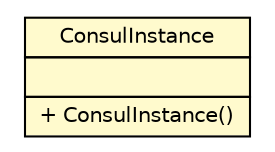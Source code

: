 #!/usr/local/bin/dot
#
# Class diagram 
# Generated by UMLGraph version R5_6-24-gf6e263 (http://www.umlgraph.org/)
#

digraph G {
	edge [fontname="Helvetica",fontsize=10,labelfontname="Helvetica",labelfontsize=10];
	node [fontname="Helvetica",fontsize=10,shape=plaintext];
	nodesep=0.25;
	ranksep=0.5;
	// cn.home1.cloud.example.ConsulInstance
	c2 [label=<<table title="cn.home1.cloud.example.ConsulInstance" border="0" cellborder="1" cellspacing="0" cellpadding="2" port="p" bgcolor="lemonChiffon" href="./ConsulInstance.html">
		<tr><td><table border="0" cellspacing="0" cellpadding="1">
<tr><td align="center" balign="center"> ConsulInstance </td></tr>
		</table></td></tr>
		<tr><td><table border="0" cellspacing="0" cellpadding="1">
<tr><td align="left" balign="left">  </td></tr>
		</table></td></tr>
		<tr><td><table border="0" cellspacing="0" cellpadding="1">
<tr><td align="left" balign="left"> + ConsulInstance() </td></tr>
		</table></td></tr>
		</table>>, URL="./ConsulInstance.html", fontname="Helvetica", fontcolor="black", fontsize=10.0];
}

